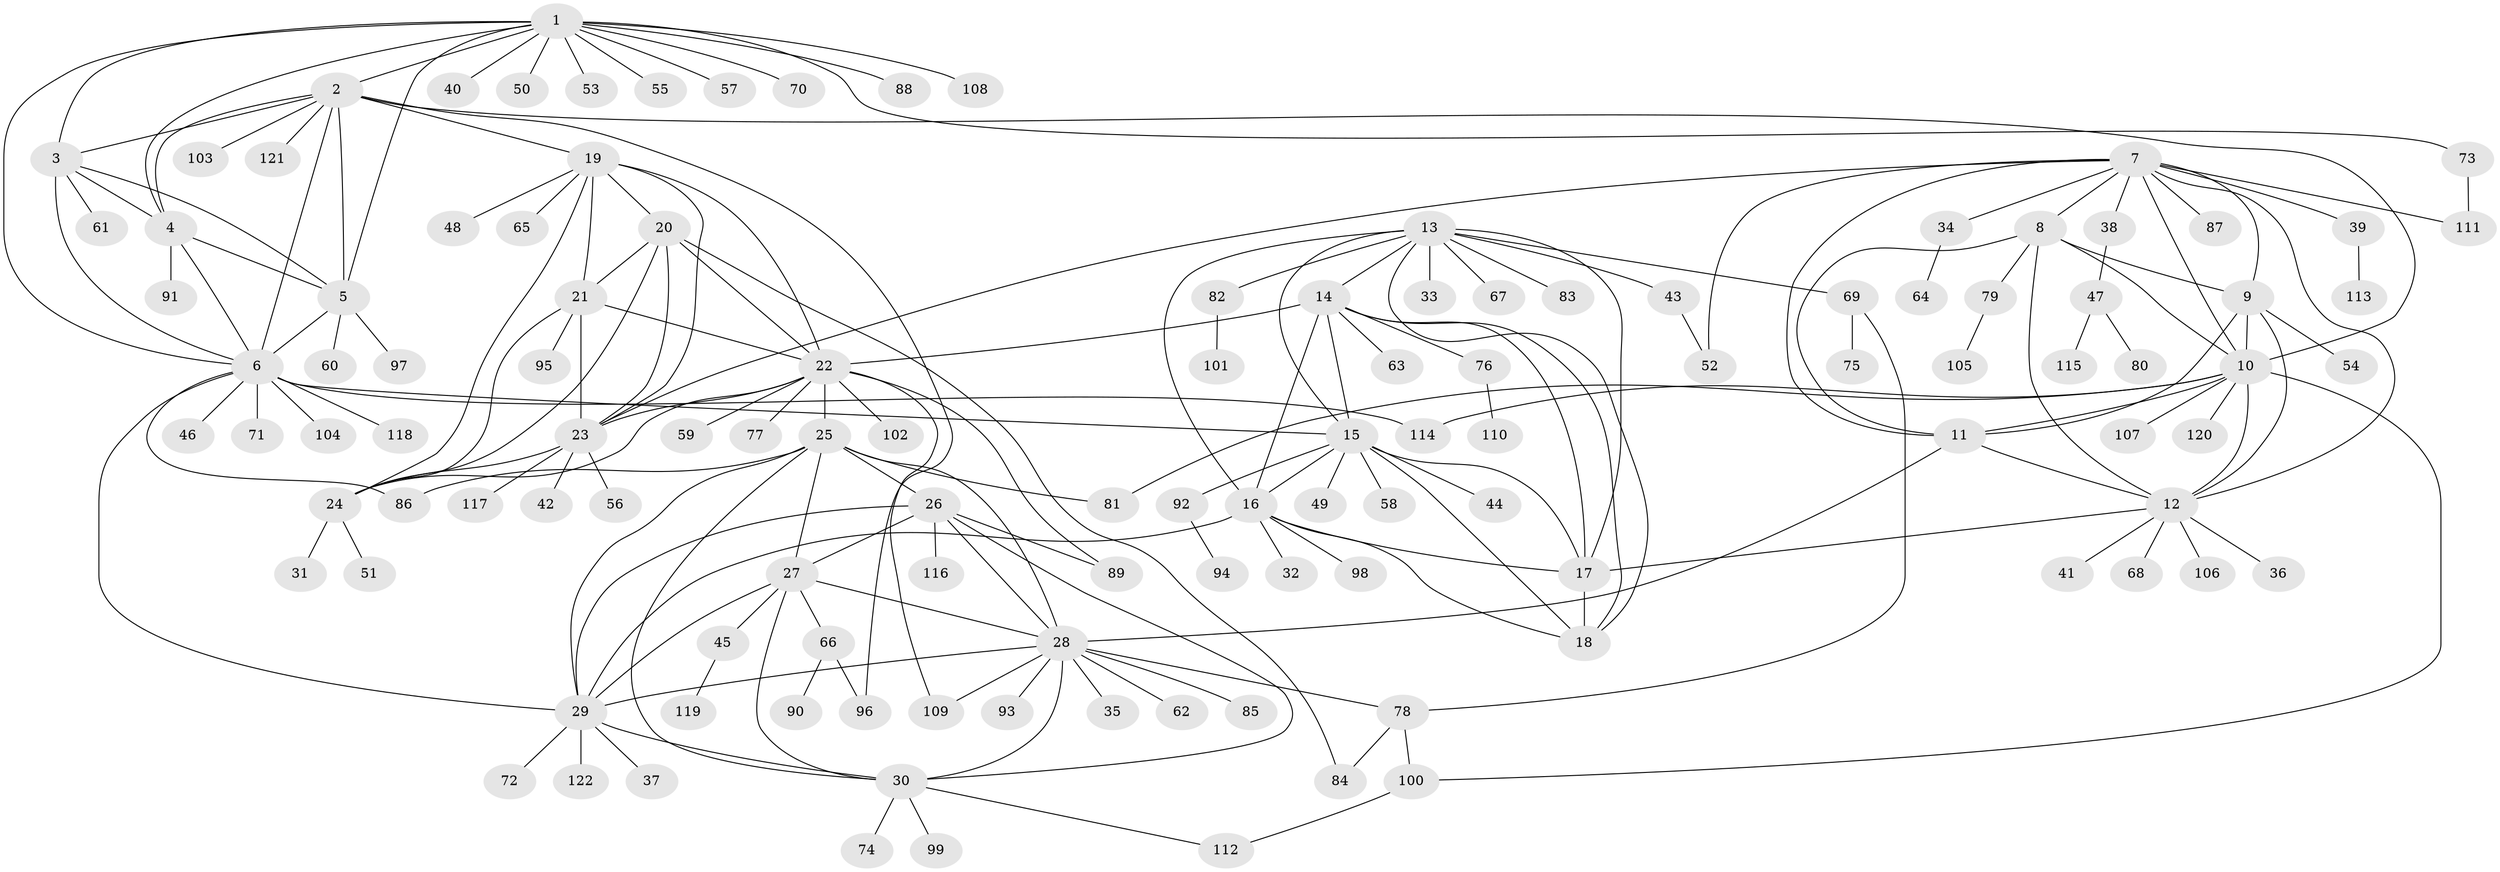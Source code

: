 // Generated by graph-tools (version 1.1) at 2025/16/03/09/25 04:16:07]
// undirected, 122 vertices, 189 edges
graph export_dot {
graph [start="1"]
  node [color=gray90,style=filled];
  1;
  2;
  3;
  4;
  5;
  6;
  7;
  8;
  9;
  10;
  11;
  12;
  13;
  14;
  15;
  16;
  17;
  18;
  19;
  20;
  21;
  22;
  23;
  24;
  25;
  26;
  27;
  28;
  29;
  30;
  31;
  32;
  33;
  34;
  35;
  36;
  37;
  38;
  39;
  40;
  41;
  42;
  43;
  44;
  45;
  46;
  47;
  48;
  49;
  50;
  51;
  52;
  53;
  54;
  55;
  56;
  57;
  58;
  59;
  60;
  61;
  62;
  63;
  64;
  65;
  66;
  67;
  68;
  69;
  70;
  71;
  72;
  73;
  74;
  75;
  76;
  77;
  78;
  79;
  80;
  81;
  82;
  83;
  84;
  85;
  86;
  87;
  88;
  89;
  90;
  91;
  92;
  93;
  94;
  95;
  96;
  97;
  98;
  99;
  100;
  101;
  102;
  103;
  104;
  105;
  106;
  107;
  108;
  109;
  110;
  111;
  112;
  113;
  114;
  115;
  116;
  117;
  118;
  119;
  120;
  121;
  122;
  1 -- 2;
  1 -- 3;
  1 -- 4;
  1 -- 5;
  1 -- 6;
  1 -- 40;
  1 -- 50;
  1 -- 53;
  1 -- 55;
  1 -- 57;
  1 -- 70;
  1 -- 73;
  1 -- 88;
  1 -- 108;
  2 -- 3;
  2 -- 4;
  2 -- 5;
  2 -- 6;
  2 -- 10;
  2 -- 19;
  2 -- 96;
  2 -- 103;
  2 -- 121;
  3 -- 4;
  3 -- 5;
  3 -- 6;
  3 -- 61;
  4 -- 5;
  4 -- 6;
  4 -- 91;
  5 -- 6;
  5 -- 60;
  5 -- 97;
  6 -- 15;
  6 -- 29;
  6 -- 46;
  6 -- 71;
  6 -- 86;
  6 -- 104;
  6 -- 114;
  6 -- 118;
  7 -- 8;
  7 -- 9;
  7 -- 10;
  7 -- 11;
  7 -- 12;
  7 -- 23;
  7 -- 34;
  7 -- 38;
  7 -- 39;
  7 -- 52;
  7 -- 87;
  7 -- 111;
  8 -- 9;
  8 -- 10;
  8 -- 11;
  8 -- 12;
  8 -- 79;
  9 -- 10;
  9 -- 11;
  9 -- 12;
  9 -- 54;
  10 -- 11;
  10 -- 12;
  10 -- 81;
  10 -- 100;
  10 -- 107;
  10 -- 114;
  10 -- 120;
  11 -- 12;
  11 -- 28;
  12 -- 17;
  12 -- 36;
  12 -- 41;
  12 -- 68;
  12 -- 106;
  13 -- 14;
  13 -- 15;
  13 -- 16;
  13 -- 17;
  13 -- 18;
  13 -- 33;
  13 -- 43;
  13 -- 67;
  13 -- 69;
  13 -- 82;
  13 -- 83;
  14 -- 15;
  14 -- 16;
  14 -- 17;
  14 -- 18;
  14 -- 22;
  14 -- 63;
  14 -- 76;
  15 -- 16;
  15 -- 17;
  15 -- 18;
  15 -- 44;
  15 -- 49;
  15 -- 58;
  15 -- 92;
  16 -- 17;
  16 -- 18;
  16 -- 29;
  16 -- 32;
  16 -- 98;
  17 -- 18;
  19 -- 20;
  19 -- 21;
  19 -- 22;
  19 -- 23;
  19 -- 24;
  19 -- 48;
  19 -- 65;
  20 -- 21;
  20 -- 22;
  20 -- 23;
  20 -- 24;
  20 -- 84;
  21 -- 22;
  21 -- 23;
  21 -- 24;
  21 -- 95;
  22 -- 23;
  22 -- 24;
  22 -- 25;
  22 -- 59;
  22 -- 77;
  22 -- 89;
  22 -- 102;
  22 -- 109;
  23 -- 24;
  23 -- 42;
  23 -- 56;
  23 -- 117;
  24 -- 31;
  24 -- 51;
  25 -- 26;
  25 -- 27;
  25 -- 28;
  25 -- 29;
  25 -- 30;
  25 -- 81;
  25 -- 86;
  26 -- 27;
  26 -- 28;
  26 -- 29;
  26 -- 30;
  26 -- 89;
  26 -- 116;
  27 -- 28;
  27 -- 29;
  27 -- 30;
  27 -- 45;
  27 -- 66;
  28 -- 29;
  28 -- 30;
  28 -- 35;
  28 -- 62;
  28 -- 78;
  28 -- 85;
  28 -- 93;
  28 -- 109;
  29 -- 30;
  29 -- 37;
  29 -- 72;
  29 -- 122;
  30 -- 74;
  30 -- 99;
  30 -- 112;
  34 -- 64;
  38 -- 47;
  39 -- 113;
  43 -- 52;
  45 -- 119;
  47 -- 80;
  47 -- 115;
  66 -- 90;
  66 -- 96;
  69 -- 75;
  69 -- 78;
  73 -- 111;
  76 -- 110;
  78 -- 84;
  78 -- 100;
  79 -- 105;
  82 -- 101;
  92 -- 94;
  100 -- 112;
}
